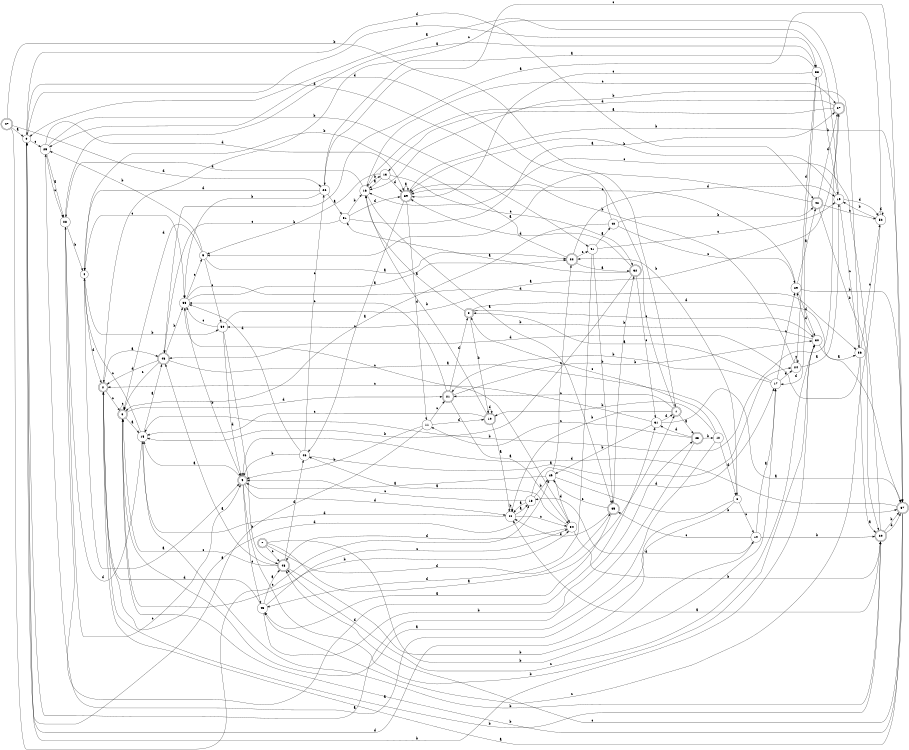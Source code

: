 digraph n43_10 {
__start0 [label="" shape="none"];

rankdir=LR;
size="8,5";

s0 [style="filled", color="black", fillcolor="white" shape="circle", label="0"];
s1 [style="rounded,filled", color="black", fillcolor="white" shape="doublecircle", label="1"];
s2 [style="rounded,filled", color="black", fillcolor="white" shape="doublecircle", label="2"];
s3 [style="rounded,filled", color="black", fillcolor="white" shape="doublecircle", label="3"];
s4 [style="filled", color="black", fillcolor="white" shape="circle", label="4"];
s5 [style="filled", color="black", fillcolor="white" shape="circle", label="5"];
s6 [style="filled", color="black", fillcolor="white" shape="circle", label="6"];
s7 [style="rounded,filled", color="black", fillcolor="white" shape="doublecircle", label="7"];
s8 [style="rounded,filled", color="black", fillcolor="white" shape="doublecircle", label="8"];
s9 [style="rounded,filled", color="black", fillcolor="white" shape="doublecircle", label="9"];
s10 [style="rounded,filled", color="black", fillcolor="white" shape="doublecircle", label="10"];
s11 [style="filled", color="black", fillcolor="white" shape="circle", label="11"];
s12 [style="filled", color="black", fillcolor="white" shape="circle", label="12"];
s13 [style="filled", color="black", fillcolor="white" shape="circle", label="13"];
s14 [style="filled", color="black", fillcolor="white" shape="circle", label="14"];
s15 [style="filled", color="black", fillcolor="white" shape="circle", label="15"];
s16 [style="filled", color="black", fillcolor="white" shape="circle", label="16"];
s17 [style="filled", color="black", fillcolor="white" shape="circle", label="17"];
s18 [style="filled", color="black", fillcolor="white" shape="circle", label="18"];
s19 [style="filled", color="black", fillcolor="white" shape="circle", label="19"];
s20 [style="rounded,filled", color="black", fillcolor="white" shape="doublecircle", label="20"];
s21 [style="rounded,filled", color="black", fillcolor="white" shape="doublecircle", label="21"];
s22 [style="rounded,filled", color="black", fillcolor="white" shape="doublecircle", label="22"];
s23 [style="rounded,filled", color="black", fillcolor="white" shape="doublecircle", label="23"];
s24 [style="filled", color="black", fillcolor="white" shape="circle", label="24"];
s25 [style="filled", color="black", fillcolor="white" shape="circle", label="25"];
s26 [style="filled", color="black", fillcolor="white" shape="circle", label="26"];
s27 [style="rounded,filled", color="black", fillcolor="white" shape="doublecircle", label="27"];
s28 [style="filled", color="black", fillcolor="white" shape="circle", label="28"];
s29 [style="filled", color="black", fillcolor="white" shape="circle", label="29"];
s30 [style="filled", color="black", fillcolor="white" shape="circle", label="30"];
s31 [style="filled", color="black", fillcolor="white" shape="circle", label="31"];
s32 [style="rounded,filled", color="black", fillcolor="white" shape="doublecircle", label="32"];
s33 [style="filled", color="black", fillcolor="white" shape="circle", label="33"];
s34 [style="filled", color="black", fillcolor="white" shape="circle", label="34"];
s35 [style="rounded,filled", color="black", fillcolor="white" shape="doublecircle", label="35"];
s36 [style="filled", color="black", fillcolor="white" shape="circle", label="36"];
s37 [style="rounded,filled", color="black", fillcolor="white" shape="doublecircle", label="37"];
s38 [style="filled", color="black", fillcolor="white" shape="circle", label="38"];
s39 [style="rounded,filled", color="black", fillcolor="white" shape="doublecircle", label="39"];
s40 [style="filled", color="black", fillcolor="white" shape="circle", label="40"];
s41 [style="filled", color="black", fillcolor="white" shape="circle", label="41"];
s42 [style="rounded,filled", color="black", fillcolor="white" shape="doublecircle", label="42"];
s43 [style="rounded,filled", color="black", fillcolor="white" shape="doublecircle", label="43"];
s44 [style="filled", color="black", fillcolor="white" shape="circle", label="44"];
s45 [style="filled", color="black", fillcolor="white" shape="circle", label="45"];
s46 [style="filled", color="black", fillcolor="white" shape="circle", label="46"];
s47 [style="rounded,filled", color="black", fillcolor="white" shape="doublecircle", label="47"];
s48 [style="rounded,filled", color="black", fillcolor="white" shape="doublecircle", label="48"];
s49 [style="filled", color="black", fillcolor="white" shape="circle", label="49"];
s50 [style="filled", color="black", fillcolor="white" shape="circle", label="50"];
s51 [style="filled", color="black", fillcolor="white" shape="circle", label="51"];
s52 [style="filled", color="black", fillcolor="white" shape="circle", label="52"];
s0 -> s38 [label="a"];
s0 -> s30 [label="b"];
s0 -> s25 [label="c"];
s0 -> s42 [label="d"];
s1 -> s23 [label="a"];
s1 -> s44 [label="b"];
s1 -> s21 [label="c"];
s1 -> s25 [label="d"];
s2 -> s43 [label="a"];
s2 -> s20 [label="b"];
s2 -> s3 [label="c"];
s2 -> s18 [label="d"];
s3 -> s15 [label="a"];
s3 -> s34 [label="b"];
s3 -> s3 [label="c"];
s3 -> s21 [label="d"];
s4 -> s9 [label="a"];
s4 -> s50 [label="b"];
s4 -> s33 [label="c"];
s4 -> s2 [label="d"];
s5 -> s22 [label="a"];
s5 -> s25 [label="b"];
s5 -> s50 [label="c"];
s5 -> s3 [label="d"];
s6 -> s25 [label="a"];
s6 -> s22 [label="b"];
s6 -> s14 [label="c"];
s6 -> s0 [label="d"];
s7 -> s1 [label="a"];
s7 -> s17 [label="b"];
s7 -> s48 [label="c"];
s7 -> s35 [label="d"];
s8 -> s16 [label="a"];
s8 -> s10 [label="b"];
s8 -> s30 [label="c"];
s8 -> s37 [label="d"];
s9 -> s15 [label="a"];
s9 -> s30 [label="b"];
s9 -> s45 [label="c"];
s9 -> s44 [label="d"];
s10 -> s44 [label="a"];
s10 -> s16 [label="b"];
s10 -> s15 [label="c"];
s10 -> s10 [label="d"];
s11 -> s0 [label="a"];
s11 -> s9 [label="b"];
s11 -> s21 [label="c"];
s11 -> s10 [label="d"];
s12 -> s3 [label="a"];
s12 -> s10 [label="b"];
s12 -> s8 [label="c"];
s12 -> s6 [label="d"];
s13 -> s16 [label="a"];
s13 -> s5 [label="b"];
s13 -> s32 [label="c"];
s13 -> s39 [label="d"];
s14 -> s17 [label="a"];
s14 -> s20 [label="b"];
s14 -> s35 [label="c"];
s14 -> s18 [label="d"];
s15 -> s43 [label="a"];
s15 -> s20 [label="b"];
s15 -> s4 [label="c"];
s15 -> s28 [label="d"];
s16 -> s35 [label="a"];
s16 -> s13 [label="b"];
s16 -> s27 [label="c"];
s16 -> s28 [label="d"];
s17 -> s8 [label="a"];
s17 -> s21 [label="b"];
s17 -> s29 [label="c"];
s17 -> s24 [label="d"];
s18 -> s44 [label="a"];
s18 -> s49 [label="b"];
s18 -> s9 [label="c"];
s18 -> s17 [label="d"];
s19 -> s0 [label="a"];
s19 -> s39 [label="b"];
s19 -> s36 [label="c"];
s19 -> s52 [label="d"];
s20 -> s44 [label="a"];
s20 -> s37 [label="b"];
s20 -> s16 [label="c"];
s20 -> s37 [label="d"];
s21 -> s34 [label="a"];
s21 -> s30 [label="b"];
s21 -> s33 [label="c"];
s21 -> s8 [label="d"];
s22 -> s32 [label="a"];
s22 -> s4 [label="b"];
s22 -> s41 [label="c"];
s22 -> s19 [label="d"];
s23 -> s0 [label="a"];
s23 -> s12 [label="b"];
s23 -> s11 [label="c"];
s23 -> s31 [label="d"];
s24 -> s19 [label="a"];
s24 -> s39 [label="b"];
s24 -> s24 [label="c"];
s24 -> s38 [label="d"];
s25 -> s28 [label="a"];
s25 -> s41 [label="b"];
s25 -> s28 [label="c"];
s25 -> s39 [label="d"];
s26 -> s51 [label="a"];
s26 -> s33 [label="b"];
s26 -> s37 [label="c"];
s26 -> s4 [label="d"];
s27 -> s13 [label="a"];
s27 -> s15 [label="b"];
s27 -> s2 [label="c"];
s27 -> s16 [label="d"];
s28 -> s38 [label="a"];
s28 -> s4 [label="b"];
s28 -> s9 [label="c"];
s28 -> s31 [label="d"];
s29 -> s42 [label="a"];
s29 -> s37 [label="b"];
s29 -> s39 [label="c"];
s29 -> s30 [label="d"];
s30 -> s36 [label="a"];
s30 -> s50 [label="b"];
s30 -> s48 [label="c"];
s30 -> s29 [label="d"];
s31 -> s37 [label="a"];
s31 -> s49 [label="b"];
s31 -> s2 [label="c"];
s31 -> s1 [label="d"];
s32 -> s51 [label="a"];
s32 -> s15 [label="b"];
s32 -> s31 [label="c"];
s32 -> s39 [label="d"];
s33 -> s22 [label="a"];
s33 -> s9 [label="b"];
s33 -> s5 [label="c"];
s33 -> s36 [label="d"];
s34 -> s46 [label="a"];
s34 -> s20 [label="b"];
s34 -> s33 [label="c"];
s34 -> s48 [label="d"];
s35 -> s45 [label="a"];
s35 -> s32 [label="b"];
s35 -> s49 [label="c"];
s35 -> s44 [label="d"];
s36 -> s20 [label="a"];
s36 -> s16 [label="b"];
s36 -> s52 [label="c"];
s36 -> s43 [label="d"];
s37 -> s2 [label="a"];
s37 -> s3 [label="b"];
s37 -> s48 [label="c"];
s37 -> s9 [label="d"];
s38 -> s26 [label="a"];
s38 -> s19 [label="b"];
s38 -> s39 [label="c"];
s38 -> s17 [label="d"];
s39 -> s39 [label="a"];
s39 -> s37 [label="b"];
s39 -> s46 [label="c"];
s39 -> s11 [label="d"];
s40 -> s3 [label="a"];
s40 -> s42 [label="b"];
s40 -> s29 [label="c"];
s40 -> s0 [label="d"];
s41 -> s40 [label="a"];
s41 -> s35 [label="b"];
s41 -> s19 [label="c"];
s41 -> s45 [label="d"];
s42 -> s5 [label="a"];
s42 -> s20 [label="b"];
s42 -> s52 [label="c"];
s42 -> s27 [label="d"];
s43 -> s6 [label="a"];
s43 -> s33 [label="b"];
s43 -> s3 [label="c"];
s43 -> s2 [label="d"];
s44 -> s18 [label="a"];
s44 -> s44 [label="b"];
s44 -> s34 [label="c"];
s44 -> s15 [label="d"];
s45 -> s48 [label="a"];
s45 -> s23 [label="b"];
s45 -> s34 [label="c"];
s45 -> s2 [label="d"];
s46 -> s24 [label="a"];
s46 -> s9 [label="b"];
s46 -> s26 [label="c"];
s46 -> s33 [label="d"];
s47 -> s0 [label="a"];
s47 -> s1 [label="b"];
s47 -> s49 [label="c"];
s47 -> s26 [label="d"];
s48 -> s43 [label="a"];
s48 -> s14 [label="b"];
s48 -> s3 [label="c"];
s48 -> s46 [label="d"];
s49 -> s9 [label="a"];
s49 -> s37 [label="b"];
s49 -> s22 [label="c"];
s49 -> s34 [label="d"];
s50 -> s27 [label="a"];
s50 -> s48 [label="b"];
s50 -> s33 [label="c"];
s50 -> s9 [label="d"];
s51 -> s27 [label="a"];
s51 -> s16 [label="b"];
s51 -> s43 [label="c"];
s51 -> s39 [label="d"];
s52 -> s43 [label="a"];
s52 -> s19 [label="b"];
s52 -> s45 [label="c"];
s52 -> s52 [label="d"];

}